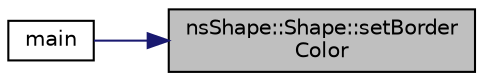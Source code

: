 digraph "nsShape::Shape::setBorderColor"
{
 // LATEX_PDF_SIZE
  edge [fontname="Helvetica",fontsize="10",labelfontname="Helvetica",labelfontsize="10"];
  node [fontname="Helvetica",fontsize="10",shape=record];
  rankdir="RL";
  Node1 [label="nsShape::Shape::setBorder\lColor",height=0.2,width=0.4,color="black", fillcolor="grey75", style="filled", fontcolor="black",tooltip="Règle la couleur de bord."];
  Node1 -> Node2 [dir="back",color="midnightblue",fontsize="10",style="solid",fontname="Helvetica"];
  Node2 [label="main",height=0.2,width=0.4,color="black", fillcolor="white", style="filled",URL="$_min_g_l2_2examples_205-_transition_2main_8cpp.html#ae66f6b31b5ad750f1fe042a706a4e3d4",tooltip=" "];
}
